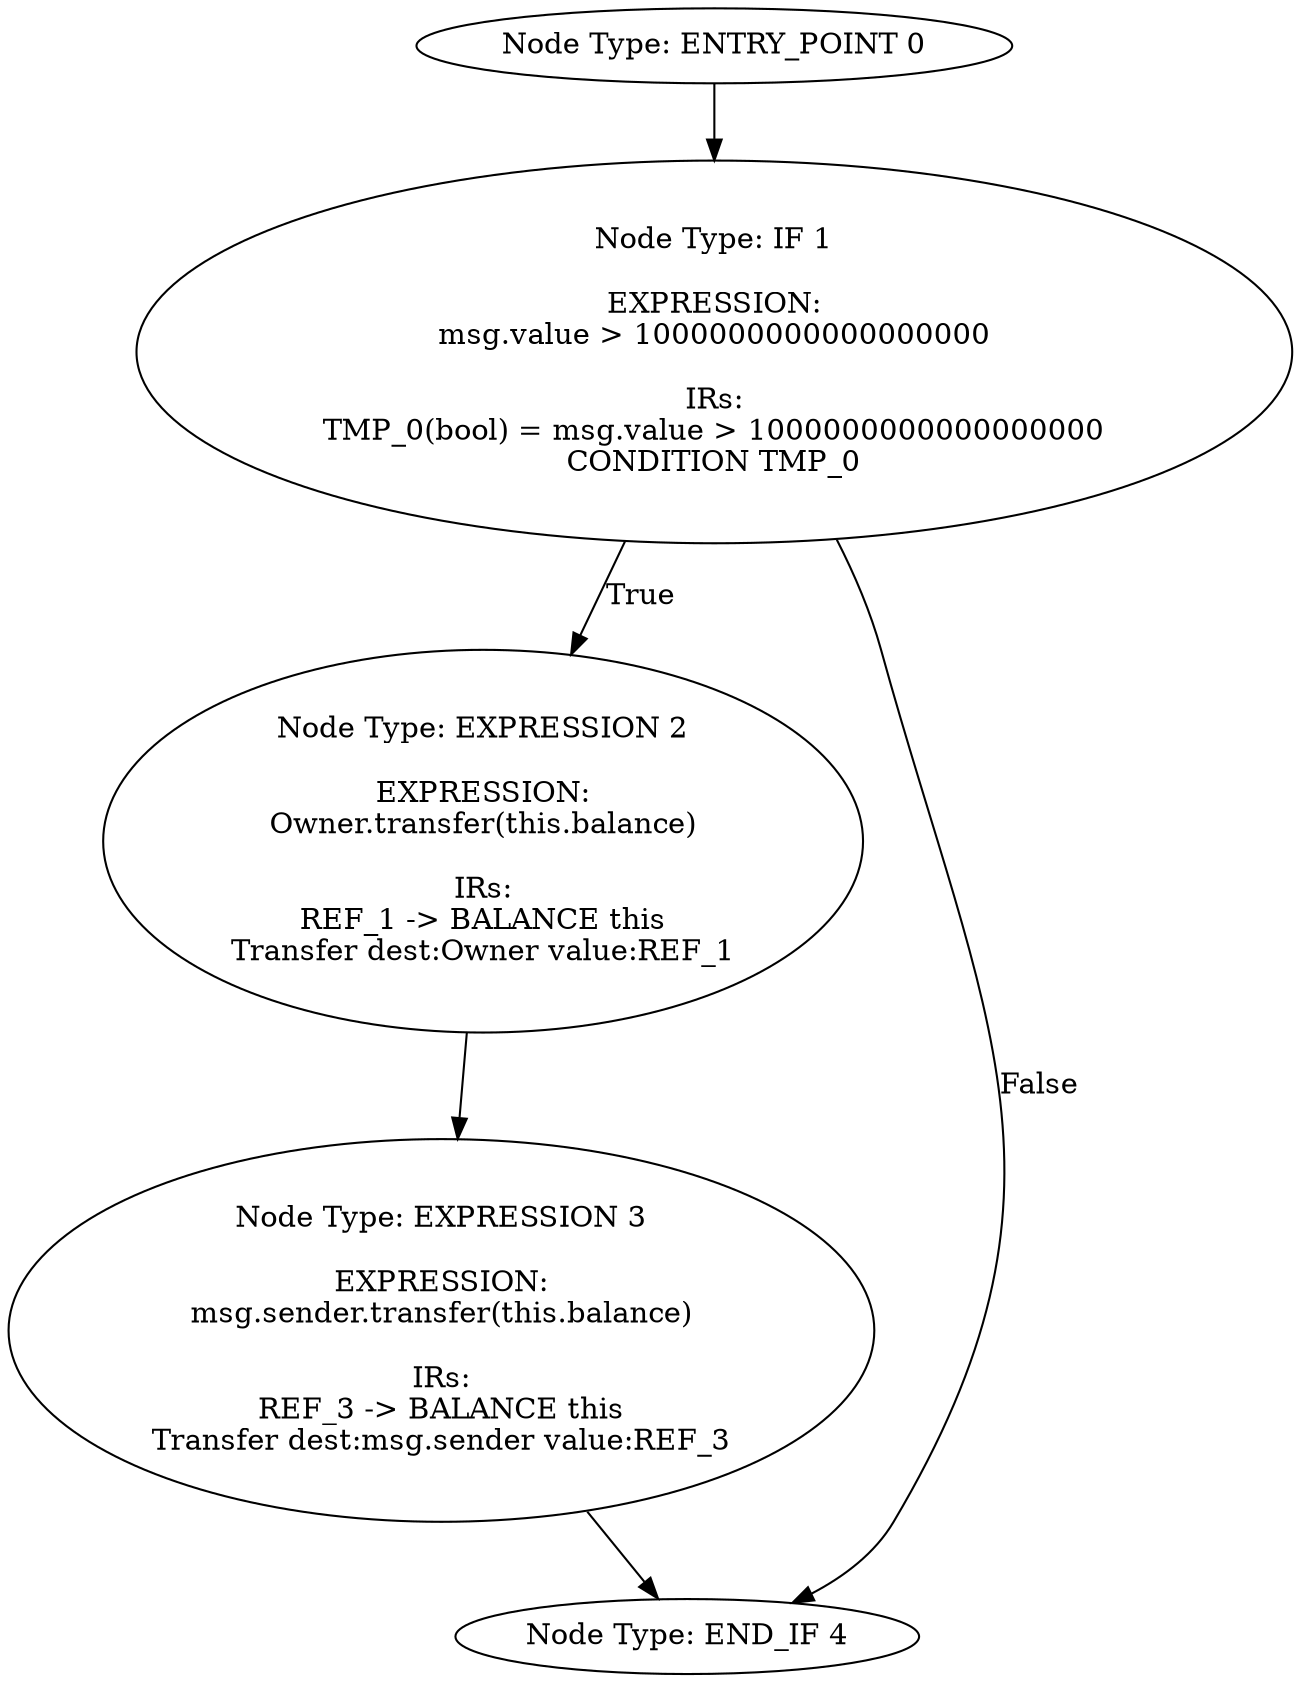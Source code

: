 digraph{
0[label="Node Type: ENTRY_POINT 0
"];
0->1;
1[label="Node Type: IF 1

EXPRESSION:
msg.value > 1000000000000000000

IRs:
TMP_0(bool) = msg.value > 1000000000000000000
CONDITION TMP_0"];
1->2[label="True"];
1->4[label="False"];
2[label="Node Type: EXPRESSION 2

EXPRESSION:
Owner.transfer(this.balance)

IRs:
REF_1 -> BALANCE this
Transfer dest:Owner value:REF_1"];
2->3;
3[label="Node Type: EXPRESSION 3

EXPRESSION:
msg.sender.transfer(this.balance)

IRs:
REF_3 -> BALANCE this
Transfer dest:msg.sender value:REF_3"];
3->4;
4[label="Node Type: END_IF 4
"];
}
